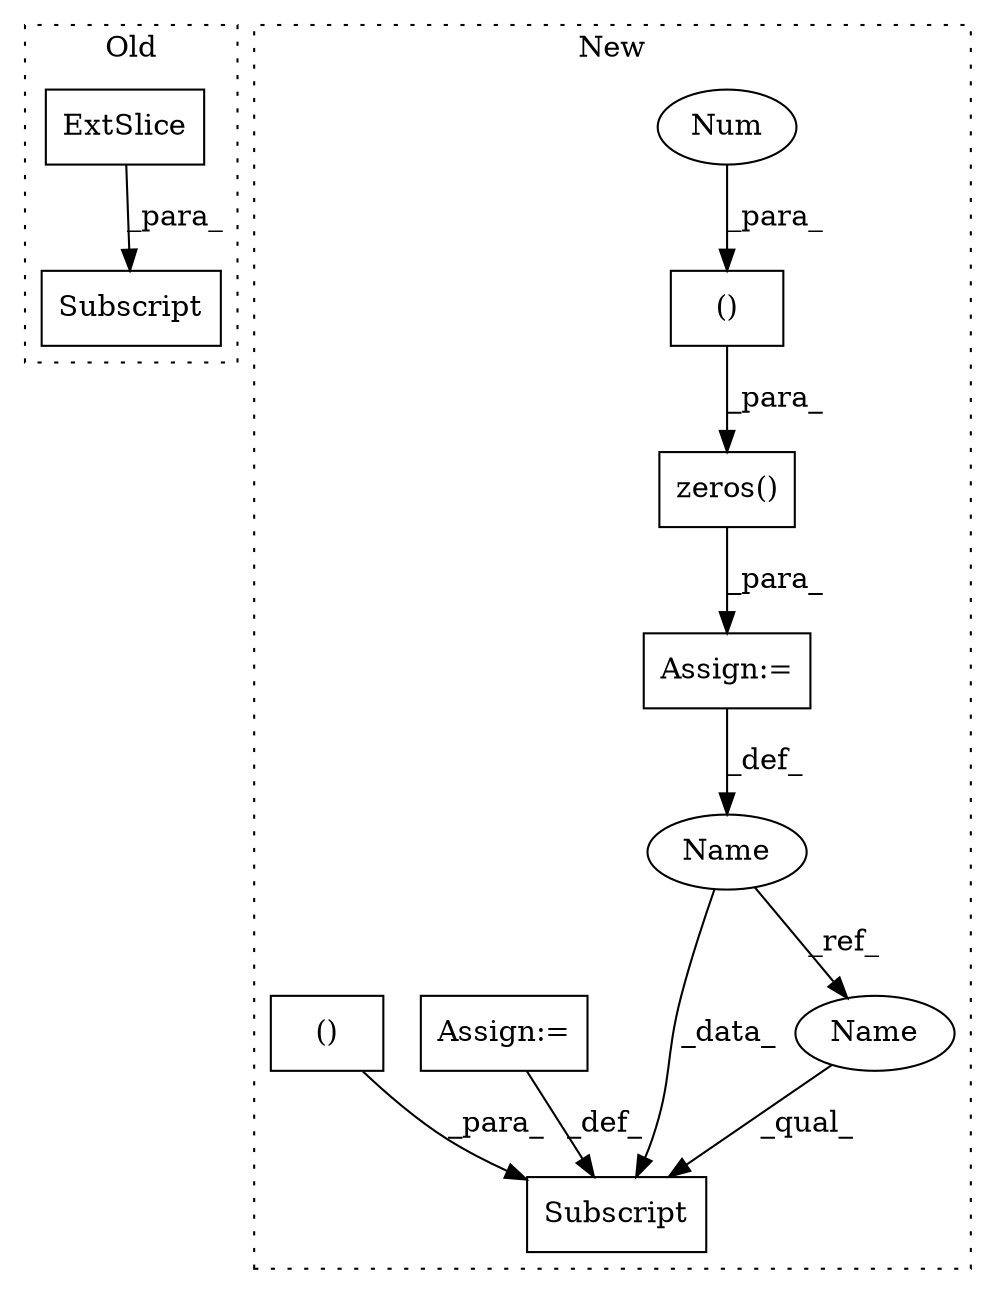 digraph G {
subgraph cluster0 {
1 [label="ExtSlice" a="85" s="2040" l="6" shape="box"];
3 [label="Subscript" a="63" s="2040,0" l="12,0" shape="box"];
label = "Old";
style="dotted";
}
subgraph cluster1 {
2 [label="zeros()" a="75" s="1116,1143" l="9,19" shape="box"];
4 [label="Assign:=" a="68" s="1113" l="3" shape="box"];
5 [label="()" a="54" s="1132" l="10" shape="box"];
6 [label="Num" a="76" s="1141" l="1" shape="ellipse"];
7 [label="Subscript" a="63" s="2333,0" l="19,0" shape="box"];
8 [label="Assign:=" a="68" s="1636" l="3" shape="box"];
9 [label="Name" a="87" s="1102" l="11" shape="ellipse"];
10 [label="()" a="54" s="2347" l="4" shape="box"];
11 [label="Name" a="87" s="2333" l="11" shape="ellipse"];
label = "New";
style="dotted";
}
1 -> 3 [label="_para_"];
2 -> 4 [label="_para_"];
4 -> 9 [label="_def_"];
5 -> 2 [label="_para_"];
6 -> 5 [label="_para_"];
8 -> 7 [label="_def_"];
9 -> 11 [label="_ref_"];
9 -> 7 [label="_data_"];
10 -> 7 [label="_para_"];
11 -> 7 [label="_qual_"];
}